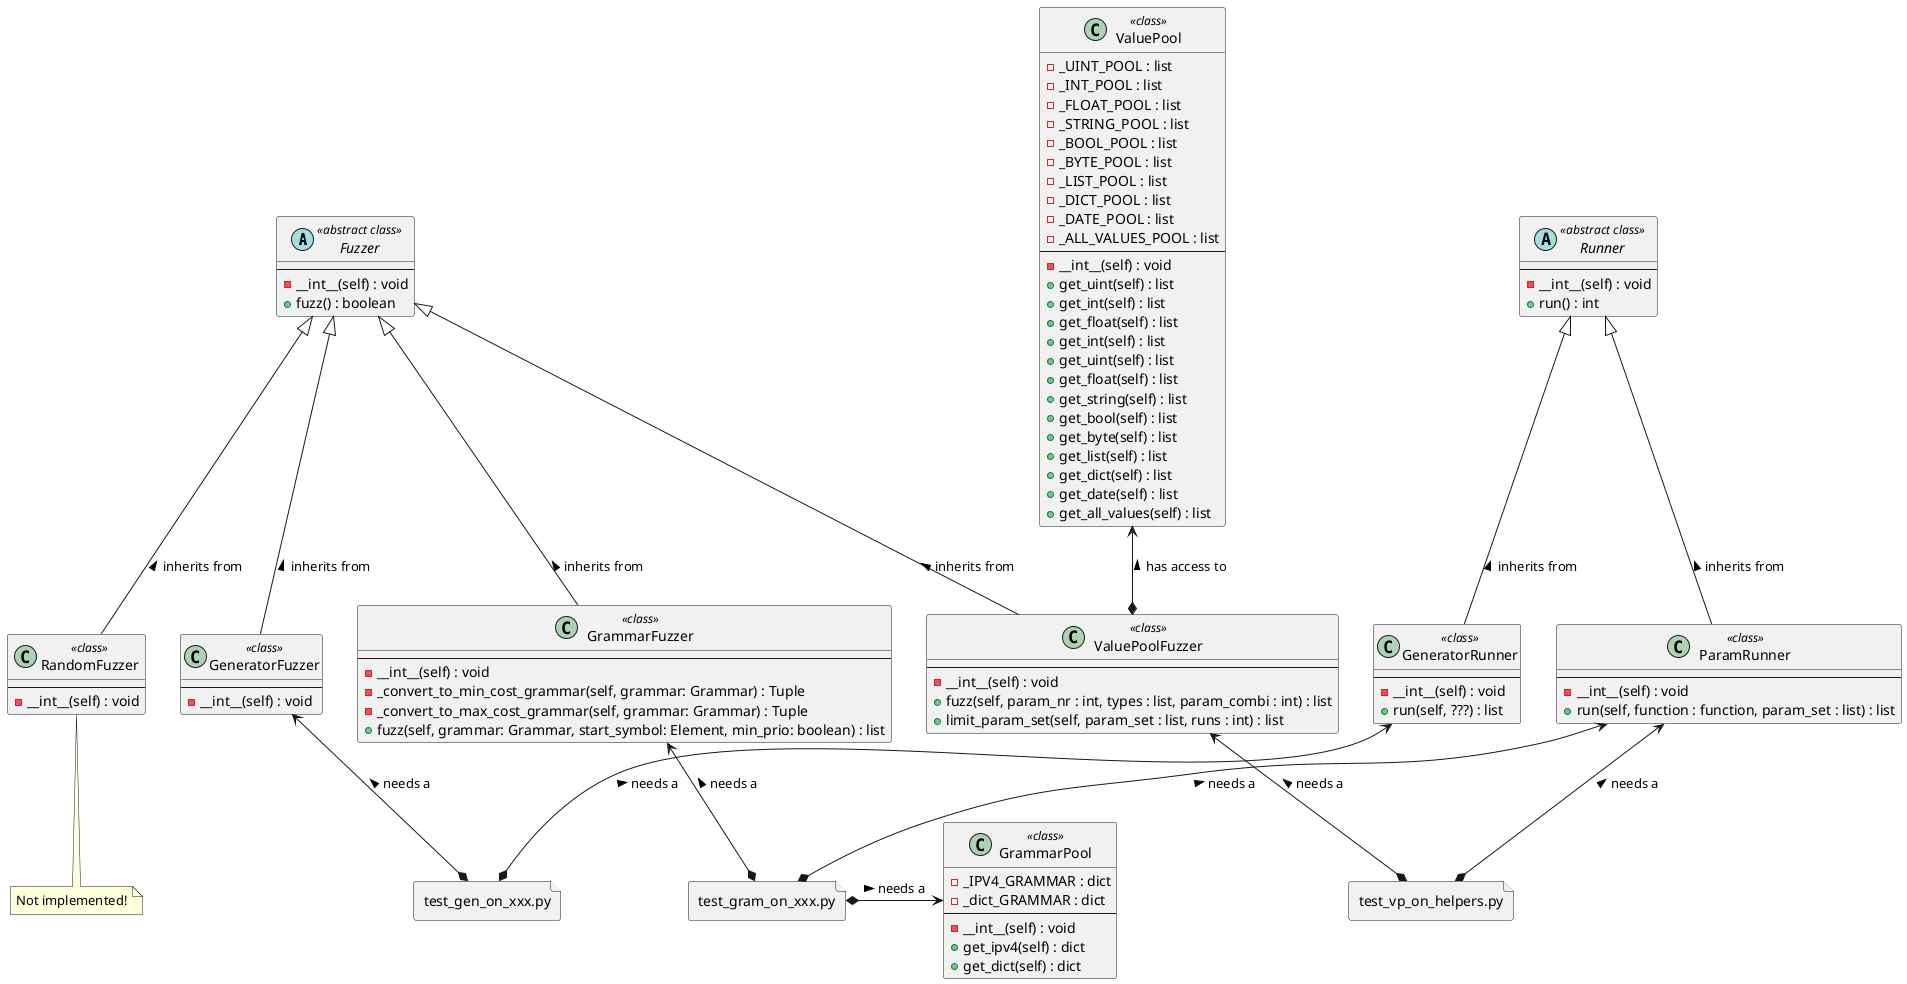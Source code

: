 @startuml fuzzer_overview
allow_mixing
'''''''''''''''''''''''''''''''''''''''
'Fuzzer''''''''''''''''''''''''''''''''
'''''''''''''''''''''''''''''''''''''''
abstract "Fuzzer" as fuzzer << abstract class >> {
    --
    - __int__(self) : void
    + fuzz() : boolean
}
'''''''''''''''''''''''''''''''''''''''
class "RandomFuzzer" as RFuzzer << class >>{
    --
    - __int__(self) : void
}
note "Not implemented!" as N2
RFuzzer .. N2
'''''''''''''''''''''''''''''''''''''''
class "ValuePoolFuzzer" as VPFuzzer << class >> {
    --
    - __int__(self) : void
    + fuzz(self, param_nr : int, types : list, param_combi : int) : list
    + limit_param_set(self, param_set : list, runs : int) : list
}
class "ValuePool" as VPool << class >> {
    - _UINT_POOL : list
    - _INT_POOL : list
    - _FLOAT_POOL : list
    - _STRING_POOL : list
    - _BOOL_POOL : list
    - _BYTE_POOL : list
    - _LIST_POOL : list
    - _DICT_POOL : list
    - _DATE_POOL : list
    - _ALL_VALUES_POOL : list
    --
    - __int__(self) : void
    + get_uint(self) : list
    + get_int(self) : list
    + get_float(self) : list
    + get_int(self) : list
    + get_uint(self) : list
    + get_float(self) : list
    + get_string(self) : list
    + get_bool(self) : list
    + get_byte(self) : list
    + get_list(self) : list
    + get_dict(self) : list
    + get_date(self) : list
    + get_all_values(self) : list
}
'''''''''''''''''''''''''''''''''''''''
class "GeneratorFuzzer" as GFuzzer << class >> {
    --
    - __int__(self) : void
}
'''''''''''''''''''''''''''''''''''''''
class "GrammarFuzzer" as GrFuzzer << class >> {
    --
    - __int__(self) : void
    - _convert_to_min_cost_grammar(self, grammar: Grammar) : Tuple
    - _convert_to_max_cost_grammar(self, grammar: Grammar) : Tuple
    + fuzz(self, grammar: Grammar, start_symbol: Element, min_prio: boolean) : list
}
class "GrammarPool" as GrPool << class >> {
     - _IPV4_GRAMMAR : dict
     - _dict_GRAMMAR : dict
    --
    - __int__(self) : void
    + get_ipv4(self) : dict
    + get_dict(self) : dict
}
'''''''''''''''''''''''''''''''''''''''
'Runner''''''''''''''''''''''''''''''''
'''''''''''''''''''''''''''''''''''''''
abstract "Runner" as runner << abstract class >> {
    --
    - __int__(self) : void
    + run() : int
}
'''''''''''''''''''''''''''''''''''''''
class "ParamRunner" as PRunner << class >> {
    --
    - __int__(self) : void
    + run(self, function : function, param_set : list) : list
}
'''''''''''''''''''''''''''''''''''''''
class "GeneratorRunner" as GRunner << class >> {
    --
    - __int__(self) : void
    + run(self, ???) : list
}
'''''''''''''''''''''''''''''''''''''''
'Testcases'''''''''''''''''''''''''''''
'''''''''''''''''''''''''''''''''''''''
file "test_vp_on_helpers.py" as test_VP_H

file "test_gen_on_xxx.py" as test_GEN

file "test_gram_on_xxx.py" as test_GRA
'''''''''''''''''''''''''''''''''''''''
'Fuzzer''''''''''''''''''''''''''''''''
'''''''''''''''''''''''''''''''''''''''
fuzzer <|-- VPFuzzer : inherits from <
fuzzer <|-- RFuzzer : inherits from <
fuzzer <|-- GrFuzzer : inherits from <
fuzzer <|-- GFuzzer : inherits from <
VPool <--* VPFuzzer: has access to <
'''''''''''''''''''''''''''''''''''''''
'Runner''''''''''''''''''''''''''''''''
'''''''''''''''''''''''''''''''''''''''
runner <|-- PRunner : inherits from <
runner <|-- GRunner : inherits from <
'''''''''''''''''''''''''''''''''''''''
'Testcases'''''''''''''''''''''''''''''
'''''''''''''''''''''''''''''''''''''''
VPFuzzer <--* test_VP_H : needs a <
PRunner <--* test_VP_H : needs a <
'''''''''''''''''''''''''''''''''''''''
GrFuzzer <--* test_GRA : needs a <
PRunner <--* test_GRA : needs a <
test_GRA *-> GrPool: needs a >
'''''''''''''''''''''''''''''''''''''''
GFuzzer <--* test_GEN : needs a <
GRunner <--* test_GEN : needs a <

@enduml